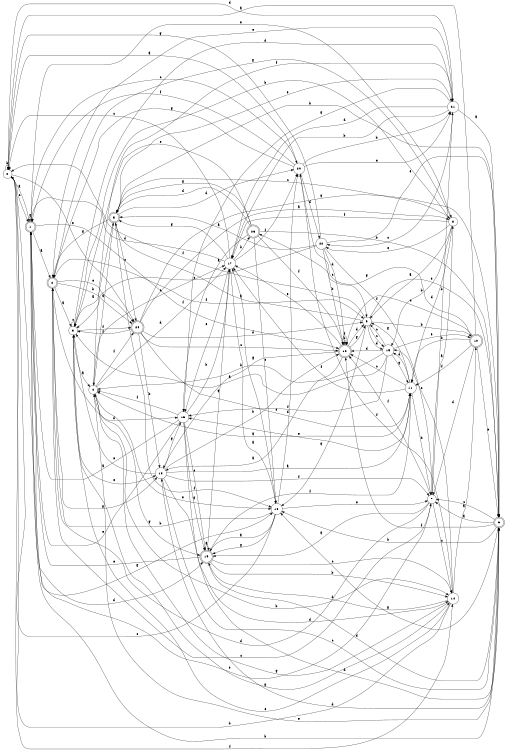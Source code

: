 digraph n20_1 {
__start0 [label="" shape="none"];

rankdir=LR;
size="8,5";

s0 [style="filled", color="black", fillcolor="white" shape="circle", label="0"];
s1 [style="rounded,filled", color="black", fillcolor="white" shape="doublecircle", label="1"];
s2 [style="rounded,filled", color="black", fillcolor="white" shape="doublecircle", label="2"];
s3 [style="filled", color="black", fillcolor="white" shape="circle", label="3"];
s4 [style="filled", color="black", fillcolor="white" shape="circle", label="4"];
s5 [style="rounded,filled", color="black", fillcolor="white" shape="doublecircle", label="5"];
s6 [style="rounded,filled", color="black", fillcolor="white" shape="doublecircle", label="6"];
s7 [style="filled", color="black", fillcolor="white" shape="circle", label="7"];
s8 [style="filled", color="black", fillcolor="white" shape="circle", label="8"];
s9 [style="filled", color="black", fillcolor="white" shape="circle", label="9"];
s10 [style="rounded,filled", color="black", fillcolor="white" shape="doublecircle", label="10"];
s11 [style="filled", color="black", fillcolor="white" shape="circle", label="11"];
s12 [style="rounded,filled", color="black", fillcolor="white" shape="doublecircle", label="12"];
s13 [style="filled", color="black", fillcolor="white" shape="circle", label="13"];
s14 [style="filled", color="black", fillcolor="white" shape="circle", label="14"];
s15 [style="filled", color="black", fillcolor="white" shape="circle", label="15"];
s16 [style="filled", color="black", fillcolor="white" shape="circle", label="16"];
s17 [style="filled", color="black", fillcolor="white" shape="circle", label="17"];
s18 [style="filled", color="black", fillcolor="white" shape="circle", label="18"];
s19 [style="rounded,filled", color="black", fillcolor="white" shape="doublecircle", label="19"];
s20 [style="filled", color="black", fillcolor="white" shape="circle", label="20"];
s21 [style="filled", color="black", fillcolor="white" shape="circle", label="21"];
s22 [style="filled", color="black", fillcolor="white" shape="circle", label="22"];
s23 [style="rounded,filled", color="black", fillcolor="white" shape="doublecircle", label="23"];
s24 [style="rounded,filled", color="black", fillcolor="white" shape="doublecircle", label="24"];
s0 -> s1 [label="a"];
s0 -> s0 [label="b"];
s0 -> s1 [label="c"];
s0 -> s21 [label="d"];
s0 -> s24 [label="e"];
s0 -> s14 [label="f"];
s0 -> s18 [label="g"];
s1 -> s2 [label="a"];
s1 -> s6 [label="b"];
s1 -> s20 [label="c"];
s1 -> s19 [label="d"];
s1 -> s8 [label="e"];
s1 -> s12 [label="f"];
s1 -> s1 [label="g"];
s2 -> s3 [label="a"];
s2 -> s24 [label="b"];
s2 -> s7 [label="c"];
s2 -> s16 [label="d"];
s2 -> s24 [label="e"];
s2 -> s9 [label="f"];
s2 -> s13 [label="g"];
s3 -> s4 [label="a"];
s3 -> s8 [label="b"];
s3 -> s3 [label="c"];
s3 -> s21 [label="d"];
s3 -> s13 [label="e"];
s3 -> s24 [label="f"];
s3 -> s14 [label="g"];
s4 -> s5 [label="a"];
s4 -> s14 [label="b"];
s4 -> s17 [label="c"];
s4 -> s17 [label="d"];
s4 -> s18 [label="e"];
s4 -> s24 [label="f"];
s4 -> s19 [label="g"];
s5 -> s3 [label="a"];
s5 -> s6 [label="b"];
s5 -> s24 [label="c"];
s5 -> s20 [label="d"];
s5 -> s21 [label="e"];
s5 -> s18 [label="f"];
s5 -> s2 [label="g"];
s6 -> s7 [label="a"];
s6 -> s18 [label="b"];
s6 -> s7 [label="c"];
s6 -> s13 [label="d"];
s6 -> s4 [label="e"];
s6 -> s12 [label="f"];
s6 -> s18 [label="g"];
s7 -> s8 [label="a"];
s7 -> s21 [label="b"];
s7 -> s14 [label="c"];
s7 -> s2 [label="d"];
s7 -> s1 [label="e"];
s7 -> s12 [label="f"];
s7 -> s19 [label="g"];
s8 -> s9 [label="a"];
s8 -> s15 [label="b"];
s8 -> s5 [label="c"];
s8 -> s11 [label="d"];
s8 -> s22 [label="e"];
s8 -> s17 [label="f"];
s8 -> s2 [label="g"];
s9 -> s5 [label="a"];
s9 -> s10 [label="b"];
s9 -> s15 [label="c"];
s9 -> s15 [label="d"];
s9 -> s6 [label="e"];
s9 -> s0 [label="f"];
s9 -> s18 [label="g"];
s10 -> s0 [label="a"];
s10 -> s11 [label="b"];
s10 -> s12 [label="c"];
s10 -> s7 [label="d"];
s10 -> s6 [label="e"];
s10 -> s11 [label="f"];
s10 -> s23 [label="g"];
s11 -> s4 [label="a"];
s11 -> s7 [label="b"];
s11 -> s12 [label="c"];
s11 -> s15 [label="d"];
s11 -> s16 [label="e"];
s11 -> s17 [label="f"];
s11 -> s9 [label="g"];
s12 -> s13 [label="a"];
s12 -> s12 [label="b"];
s12 -> s13 [label="c"];
s12 -> s9 [label="d"];
s12 -> s17 [label="e"];
s12 -> s12 [label="f"];
s12 -> s9 [label="g"];
s13 -> s11 [label="a"];
s13 -> s12 [label="b"];
s13 -> s6 [label="c"];
s13 -> s14 [label="d"];
s13 -> s3 [label="e"];
s13 -> s7 [label="f"];
s13 -> s16 [label="g"];
s14 -> s10 [label="a"];
s14 -> s0 [label="b"];
s14 -> s15 [label="c"];
s14 -> s19 [label="d"];
s14 -> s3 [label="e"];
s14 -> s20 [label="f"];
s14 -> s4 [label="g"];
s15 -> s3 [label="a"];
s15 -> s4 [label="b"];
s15 -> s9 [label="c"];
s15 -> s12 [label="d"];
s15 -> s10 [label="e"];
s15 -> s16 [label="f"];
s15 -> s11 [label="g"];
s16 -> s1 [label="a"];
s16 -> s17 [label="b"];
s16 -> s19 [label="c"];
s16 -> s6 [label="d"];
s16 -> s1 [label="e"];
s16 -> s4 [label="f"];
s16 -> s19 [label="g"];
s17 -> s18 [label="a"];
s17 -> s23 [label="b"];
s17 -> s0 [label="c"];
s17 -> s1 [label="d"];
s17 -> s16 [label="e"];
s17 -> s20 [label="f"];
s17 -> s5 [label="g"];
s18 -> s19 [label="a"];
s18 -> s2 [label="b"];
s18 -> s0 [label="c"];
s18 -> s20 [label="d"];
s18 -> s7 [label="e"];
s18 -> s17 [label="f"];
s18 -> s19 [label="g"];
s19 -> s19 [label="a"];
s19 -> s14 [label="b"];
s19 -> s14 [label="c"];
s19 -> s6 [label="d"];
s19 -> s1 [label="e"];
s19 -> s11 [label="f"];
s19 -> s17 [label="g"];
s20 -> s0 [label="a"];
s20 -> s21 [label="b"];
s20 -> s9 [label="c"];
s20 -> s22 [label="d"];
s20 -> s21 [label="e"];
s20 -> s1 [label="f"];
s20 -> s2 [label="g"];
s21 -> s6 [label="a"];
s21 -> s17 [label="b"];
s21 -> s22 [label="c"];
s21 -> s17 [label="d"];
s21 -> s2 [label="e"];
s21 -> s4 [label="f"];
s21 -> s16 [label="g"];
s22 -> s5 [label="a"];
s22 -> s12 [label="b"];
s22 -> s3 [label="c"];
s22 -> s12 [label="d"];
s22 -> s6 [label="e"];
s22 -> s7 [label="f"];
s22 -> s0 [label="g"];
s23 -> s16 [label="a"];
s23 -> s6 [label="b"];
s23 -> s18 [label="c"];
s23 -> s5 [label="d"];
s23 -> s3 [label="e"];
s23 -> s12 [label="f"];
s23 -> s5 [label="g"];
s24 -> s8 [label="a"];
s24 -> s13 [label="b"];
s24 -> s12 [label="c"];
s24 -> s9 [label="d"];
s24 -> s11 [label="e"];
s24 -> s3 [label="f"];
s24 -> s6 [label="g"];

}